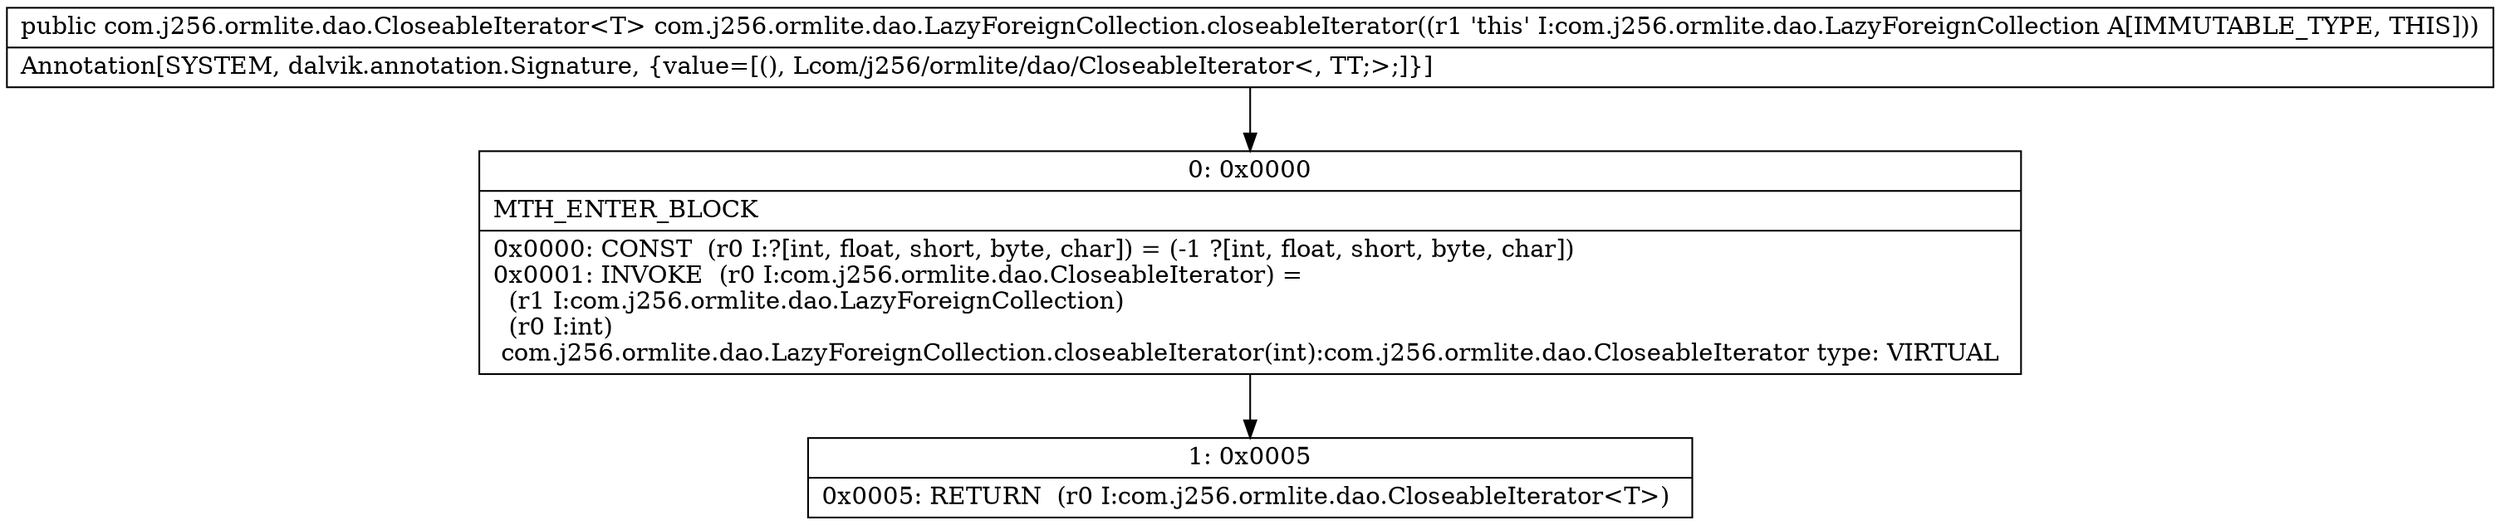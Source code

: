 digraph "CFG forcom.j256.ormlite.dao.LazyForeignCollection.closeableIterator()Lcom\/j256\/ormlite\/dao\/CloseableIterator;" {
Node_0 [shape=record,label="{0\:\ 0x0000|MTH_ENTER_BLOCK\l|0x0000: CONST  (r0 I:?[int, float, short, byte, char]) = (\-1 ?[int, float, short, byte, char]) \l0x0001: INVOKE  (r0 I:com.j256.ormlite.dao.CloseableIterator) = \l  (r1 I:com.j256.ormlite.dao.LazyForeignCollection)\l  (r0 I:int)\l com.j256.ormlite.dao.LazyForeignCollection.closeableIterator(int):com.j256.ormlite.dao.CloseableIterator type: VIRTUAL \l}"];
Node_1 [shape=record,label="{1\:\ 0x0005|0x0005: RETURN  (r0 I:com.j256.ormlite.dao.CloseableIterator\<T\>) \l}"];
MethodNode[shape=record,label="{public com.j256.ormlite.dao.CloseableIterator\<T\> com.j256.ormlite.dao.LazyForeignCollection.closeableIterator((r1 'this' I:com.j256.ormlite.dao.LazyForeignCollection A[IMMUTABLE_TYPE, THIS]))  | Annotation[SYSTEM, dalvik.annotation.Signature, \{value=[(), Lcom\/j256\/ormlite\/dao\/CloseableIterator\<, TT;\>;]\}]\l}"];
MethodNode -> Node_0;
Node_0 -> Node_1;
}

